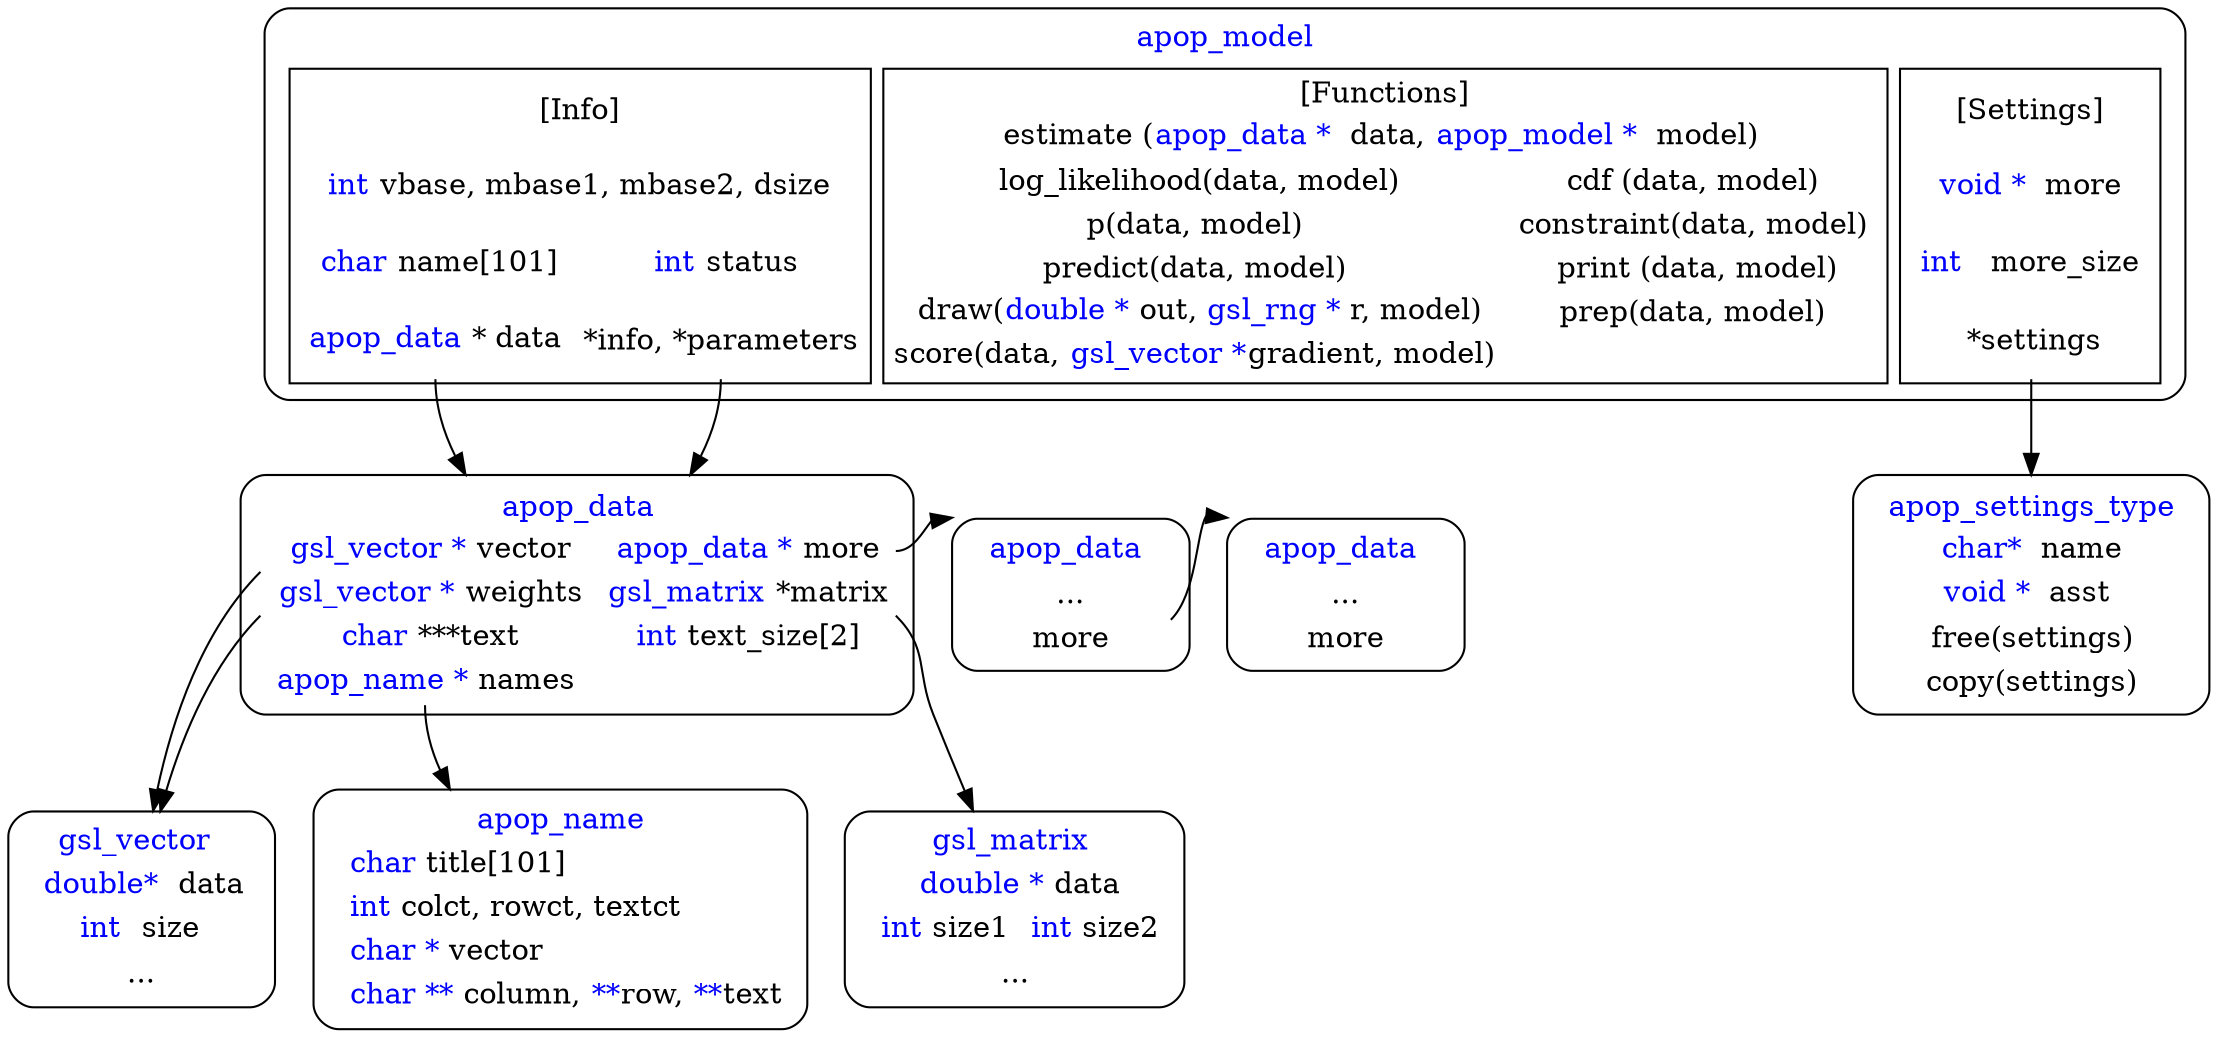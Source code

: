 
digraph {
    node [shape="rect"];


    "model" [
        label = <
        <table border="0" cellborder="0">
        <tr>
        <td align="center" colspan="3"> <font color="blue">apop_model</font> </td></tr>
   <tr><td>
        <table border="1" cellborder="0">
        <tr><td colspan ="2" align="center"> [Info] </td></tr>
        <tr><td colspan ="2"><font color="blue"> int</font> vbase, mbase1, mbase2, dsize </td></tr>
        <tr>
                <td><font color="blue"> char</font> name[101]</td>
        <td><font color="blue"> int</font> status</td>
        </tr>
        <tr><td port="dd"><font color="blue"> apop_data</font> * data </td>
        <td port="params">*info, *parameters</td>
        </tr>
        </table>
    </td><td>
        <table align="left" border="1" cellborder="0">
        <tr><td colspan ="2" align="center"> [Functions] </td></tr>
        <tr><td colspan ="2">estimate (<font color="blue">apop_data * </font> data, <font color="blue">apop_model * </font> model) </td></tr>
        <tr><td> log_likelihood(data, model) </td><td>cdf (data, model) </td></tr>
        <tr><td>p(data, model) </td><td>constraint(data, model) </td></tr>
        <tr><td>predict(data, model) </td><td> print (data, model) </td></tr>
        <tr><td>draw(<font color="blue">double *</font> out, <font
                color="blue">gsl_rng *</font> r, model)</td><td>prep(data, model) </td></tr>
        <tr><td>score(data, <font color="blue">gsl_vector *</font>gradient, model) </td></tr>
        </table>
    </td><td>
        <table border="1" cellborder="0">
        <tr><td align="center"> [Settings] </td></tr>
        <tr><td> <font color="blue">void * </font> more </td></tr>
        <tr><td > <font color="blue">int  </font> more_size </td></tr>
        <tr><td port="ls"> *settings</td></tr>
        </table>
    </td></tr></table>
>
style="rounded"
];

"settings" [ label  = <
        <table border="0" cellborder="0">
        <tr><td align="center"><font color="blue"> apop_settings_type </font></td></tr>
            <tr><td> <font color="blue">char* </font> name </td></tr> 
            <tr><td><font color="blue">void * </font> asst </td></tr>
            <tr><td> free(settings) </td></tr>
            <tr><td> copy(settings) </td></tr>
</table>>
style="rounded"
];

    subgraph {rank="same"
"data" [
        label  = <
        <table border="0" cellborder="0">
        <tr><td colspan ="2" align="center"><font color="blue"> apop_data </font></td></tr>
        <tr><td port="vv"> <font color="blue">gsl_vector *</font> vector</td>
                <td port="dm"> <font color="blue">apop_data *</font> more</td>                
                </tr>
        <tr><td port="ww"> <font color="blue">gsl_vector *</font> weights</td>
                <td port="mm"> <font color="blue">gsl_matrix</font> *matrix</td>
                </tr>
        <tr>        <td > <font color="blue">char</font> ***text</td>
            <td > <font color="blue">int</font> text_size[2]</td>
            </tr>
        <tr><td port="nn"> <font color="blue">apop_name *</font> names </td> <td> </td> </tr>
</table>>
style="rounded"
];

"info" [ label  = < <table border="0" cellborder="0"> 
    <tr><td  colspan ="2" align="center"> <font color="blue">apop_data </font> </td></tr>
    <tr><td  colspan ="2" align="center"> ... </td></tr> 
    <tr><td  colspan ="2" align="center" port="more1"> more </td></tr> 
    </table>>
style="rounded"
        ];

"infonext" [ label  = < <table border="0" cellborder="0"> 
    <tr><td  colspan ="2" align="center"> <font color="blue">apop_data </font> </td></tr>
    <tr><td  colspan ="2" align="center"> ... </td></tr> 
    <tr><td  colspan ="2" align="center" port="more1"> more </td></tr> 
    </table>>
style="rounded"
        ];
    }


"gsl_matrix" [ label  = < <table border="0" cellborder="0"> 
    <tr><td  colspan ="2" align="center"> <font color="blue">gsl_matrix </font> </td></tr>
    <tr><td  colspan ="2" align="center"> <font color="blue">double *</font> data</td></tr> 
    <tr><td> <font color="blue">int</font> size1 </td><td><font color="blue">int</font> size2</td></tr>
        <tr><td colspan ="2" align="center"> ... </td></tr>
    </table>>
style="rounded"
        ];

"names" [ label  = < <table border="0" cellborder="0"> 
    <tr><td align="center"> <font color="blue">apop_name</font> </td></tr>
    <tr><td align="left"> <font color="blue">char</font> title[101]</td></tr>
    <tr><td align="left"> <font color="blue">int</font> colct, rowct, textct</td></tr>
    <tr><td align="left"> <font color="blue">char *</font> vector</td></tr>
    <tr><td align="left"> <font color="blue">char **</font> column, <font color="blue">**</font>row, <font color="blue">**</font>text</td></tr>
    </table>>
style="rounded"
        ];


"gsl_vector" [ label  = < <table border="0" cellborder="0"> 
    <tr><td> <font color="blue">gsl_vector </font> </td></tr>
    <tr><td> <font color="blue">double* </font> data</td></tr> 
    <tr><td> <font color="blue">int </font> size </td></tr>
        <tr><td colspan ="2" align="center"> ... </td></tr>
    </table>>
style="rounded"
        ];


model:params:s -> data;
    model:dd:s -> data;
    model:ls -> settings;
data:mm:se->gsl_matrix;
data:vv:sw->gsl_vector;
data:ww:sw->gsl_vector;
data:nn->names;
#data:dm->data:n;
data:dm:e->info:nw [len=0.2];
info:more1:ne->infonext:nw;
}

